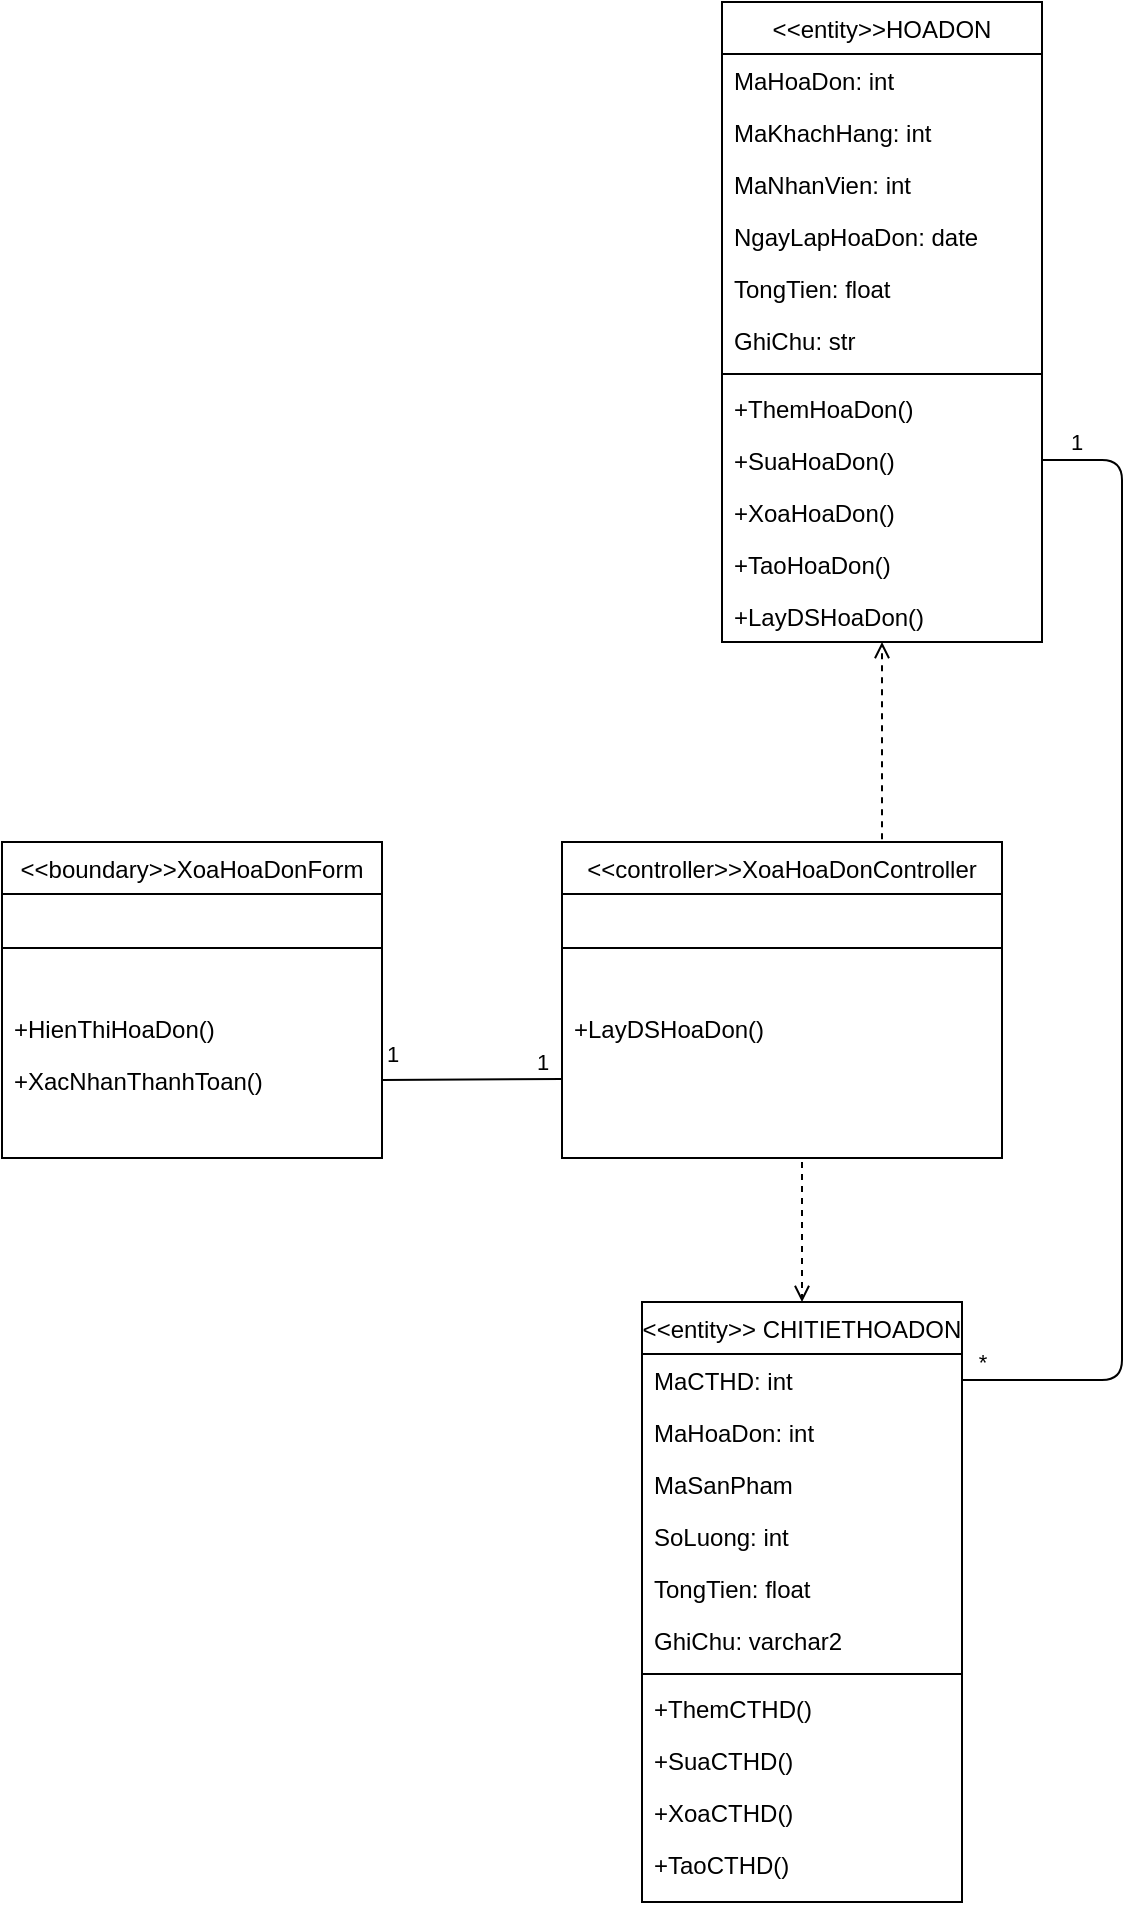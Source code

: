 <mxfile version="13.3.0" type="google"><diagram id="C5RBs43oDa-KdzZeNtuy" name="Page-1"><mxGraphModel dx="836" dy="283" grid="1" gridSize="10" guides="1" tooltips="1" connect="1" arrows="1" fold="1" page="1" pageScale="1" pageWidth="827" pageHeight="1169" math="0" shadow="0"><root><mxCell id="WIyWlLk6GJQsqaUBKTNV-0"/><mxCell id="WIyWlLk6GJQsqaUBKTNV-1" parent="WIyWlLk6GJQsqaUBKTNV-0"/><mxCell id="bPdco-1wh4u8thOcog6--1" value="" style="edgeStyle=elbowEdgeStyle;html=1;endArrow=open;elbow=vertical;endFill=1;dashed=1;entryX=0.5;entryY=1;entryDx=0;entryDy=0;exitX=0.75;exitY=0;exitDx=0;exitDy=0;" parent="WIyWlLk6GJQsqaUBKTNV-1" source="bPdco-1wh4u8thOcog6--45" target="bPdco-1wh4u8thOcog6--2" edge="1"><mxGeometry width="100" height="75" relative="1" as="geometry"><mxPoint x="474" y="436" as="sourcePoint"/><mxPoint x="434" y="430" as="targetPoint"/><Array as="points"><mxPoint x="474" y="470"/></Array></mxGeometry></mxCell><mxCell id="bPdco-1wh4u8thOcog6--2" value="&lt;&lt;entity&gt;&gt;HOADON" style="swimlane;fontStyle=0;align=center;verticalAlign=top;childLayout=stackLayout;horizontal=1;startSize=26;horizontalStack=0;resizeParent=1;resizeLast=0;collapsible=1;marginBottom=0;rounded=0;shadow=0;strokeWidth=1;" parent="WIyWlLk6GJQsqaUBKTNV-1" vertex="1"><mxGeometry x="394" y="40" width="160" height="320" as="geometry"><mxRectangle x="130" y="380" width="160" height="26" as="alternateBounds"/></mxGeometry></mxCell><mxCell id="bPdco-1wh4u8thOcog6--3" value="MaHoaDon: int" style="text;align=left;verticalAlign=top;spacingLeft=4;spacingRight=4;overflow=hidden;rotatable=0;points=[[0,0.5],[1,0.5]];portConstraint=eastwest;" parent="bPdco-1wh4u8thOcog6--2" vertex="1"><mxGeometry y="26" width="160" height="26" as="geometry"/></mxCell><mxCell id="bPdco-1wh4u8thOcog6--4" value="MaKhachHang: int" style="text;align=left;verticalAlign=top;spacingLeft=4;spacingRight=4;overflow=hidden;rotatable=0;points=[[0,0.5],[1,0.5]];portConstraint=eastwest;" parent="bPdco-1wh4u8thOcog6--2" vertex="1"><mxGeometry y="52" width="160" height="26" as="geometry"/></mxCell><mxCell id="bPdco-1wh4u8thOcog6--5" value="MaNhanVien: int" style="text;align=left;verticalAlign=top;spacingLeft=4;spacingRight=4;overflow=hidden;rotatable=0;points=[[0,0.5],[1,0.5]];portConstraint=eastwest;rounded=0;shadow=0;html=0;" parent="bPdco-1wh4u8thOcog6--2" vertex="1"><mxGeometry y="78" width="160" height="26" as="geometry"/></mxCell><mxCell id="bPdco-1wh4u8thOcog6--6" value="NgayLapHoaDon: date" style="text;align=left;verticalAlign=top;spacingLeft=4;spacingRight=4;overflow=hidden;rotatable=0;points=[[0,0.5],[1,0.5]];portConstraint=eastwest;" parent="bPdco-1wh4u8thOcog6--2" vertex="1"><mxGeometry y="104" width="160" height="26" as="geometry"/></mxCell><mxCell id="bPdco-1wh4u8thOcog6--7" value="TongTien: float" style="text;align=left;verticalAlign=top;spacingLeft=4;spacingRight=4;overflow=hidden;rotatable=0;points=[[0,0.5],[1,0.5]];portConstraint=eastwest;" parent="bPdco-1wh4u8thOcog6--2" vertex="1"><mxGeometry y="130" width="160" height="26" as="geometry"/></mxCell><mxCell id="bPdco-1wh4u8thOcog6--8" value="GhiChu: str" style="text;align=left;verticalAlign=top;spacingLeft=4;spacingRight=4;overflow=hidden;rotatable=0;points=[[0,0.5],[1,0.5]];portConstraint=eastwest;" parent="bPdco-1wh4u8thOcog6--2" vertex="1"><mxGeometry y="156" width="160" height="26" as="geometry"/></mxCell><mxCell id="bPdco-1wh4u8thOcog6--9" value="" style="line;html=1;strokeWidth=1;align=left;verticalAlign=middle;spacingTop=-1;spacingLeft=3;spacingRight=3;rotatable=0;labelPosition=right;points=[];portConstraint=eastwest;" parent="bPdco-1wh4u8thOcog6--2" vertex="1"><mxGeometry y="182" width="160" height="8" as="geometry"/></mxCell><mxCell id="bPdco-1wh4u8thOcog6--10" value="+ThemHoaDon()" style="text;align=left;verticalAlign=top;spacingLeft=4;spacingRight=4;overflow=hidden;rotatable=0;points=[[0,0.5],[1,0.5]];portConstraint=eastwest;fontStyle=0" parent="bPdco-1wh4u8thOcog6--2" vertex="1"><mxGeometry y="190" width="160" height="26" as="geometry"/></mxCell><mxCell id="bPdco-1wh4u8thOcog6--11" value="+SuaHoaDon()" style="text;align=left;verticalAlign=top;spacingLeft=4;spacingRight=4;overflow=hidden;rotatable=0;points=[[0,0.5],[1,0.5]];portConstraint=eastwest;" parent="bPdco-1wh4u8thOcog6--2" vertex="1"><mxGeometry y="216" width="160" height="26" as="geometry"/></mxCell><mxCell id="bPdco-1wh4u8thOcog6--12" value="+XoaHoaDon()" style="text;align=left;verticalAlign=top;spacingLeft=4;spacingRight=4;overflow=hidden;rotatable=0;points=[[0,0.5],[1,0.5]];portConstraint=eastwest;" parent="bPdco-1wh4u8thOcog6--2" vertex="1"><mxGeometry y="242" width="160" height="26" as="geometry"/></mxCell><mxCell id="bPdco-1wh4u8thOcog6--13" value="+TaoHoaDon()" style="text;align=left;verticalAlign=top;spacingLeft=4;spacingRight=4;overflow=hidden;rotatable=0;points=[[0,0.5],[1,0.5]];portConstraint=eastwest;" parent="bPdco-1wh4u8thOcog6--2" vertex="1"><mxGeometry y="268" width="160" height="26" as="geometry"/></mxCell><mxCell id="bPdco-1wh4u8thOcog6--81" value="+LayDSHoaDon()" style="text;align=left;verticalAlign=top;spacingLeft=4;spacingRight=4;overflow=hidden;rotatable=0;points=[[0,0.5],[1,0.5]];portConstraint=eastwest;" parent="bPdco-1wh4u8thOcog6--2" vertex="1"><mxGeometry y="294" width="160" height="26" as="geometry"/></mxCell><mxCell id="bPdco-1wh4u8thOcog6--45" value="&lt;&lt;controller&gt;&gt;XoaHoaDonController" style="swimlane;fontStyle=0;align=center;verticalAlign=top;childLayout=stackLayout;horizontal=1;startSize=26;horizontalStack=0;resizeParent=1;resizeLast=0;collapsible=1;marginBottom=0;rounded=0;shadow=0;strokeWidth=1;" parent="WIyWlLk6GJQsqaUBKTNV-1" vertex="1"><mxGeometry x="314" y="460" width="220" height="158" as="geometry"><mxRectangle x="340" y="380" width="170" height="26" as="alternateBounds"/></mxGeometry></mxCell><mxCell id="bPdco-1wh4u8thOcog6--46" value="" style="line;html=1;strokeWidth=1;align=left;verticalAlign=middle;spacingTop=-1;spacingLeft=3;spacingRight=3;rotatable=0;labelPosition=right;points=[];portConstraint=eastwest;" parent="bPdco-1wh4u8thOcog6--45" vertex="1"><mxGeometry y="26" width="220" height="54" as="geometry"/></mxCell><mxCell id="bPdco-1wh4u8thOcog6--82" value="+LayDSHoaDon()" style="text;align=left;verticalAlign=top;spacingLeft=4;spacingRight=4;overflow=hidden;rotatable=0;points=[[0,0.5],[1,0.5]];portConstraint=eastwest;" parent="bPdco-1wh4u8thOcog6--45" vertex="1"><mxGeometry y="80" width="220" height="26" as="geometry"/></mxCell><mxCell id="bPdco-1wh4u8thOcog6--50" value="&lt;&lt;boundary&gt;&gt;XoaHoaDonForm" style="swimlane;fontStyle=0;align=center;verticalAlign=top;childLayout=stackLayout;horizontal=1;startSize=26;horizontalStack=0;resizeParent=1;resizeLast=0;collapsible=1;marginBottom=0;rounded=0;shadow=0;strokeWidth=1;" parent="WIyWlLk6GJQsqaUBKTNV-1" vertex="1"><mxGeometry x="34" y="460" width="190" height="158" as="geometry"><mxRectangle x="550" y="140" width="160" height="26" as="alternateBounds"/></mxGeometry></mxCell><mxCell id="bPdco-1wh4u8thOcog6--51" value="" style="line;html=1;strokeWidth=1;align=left;verticalAlign=middle;spacingTop=-1;spacingLeft=3;spacingRight=3;rotatable=0;labelPosition=right;points=[];portConstraint=eastwest;" parent="bPdco-1wh4u8thOcog6--50" vertex="1"><mxGeometry y="26" width="190" height="54" as="geometry"/></mxCell><mxCell id="bPdco-1wh4u8thOcog6--52" value="+HienThiHoaDon()" style="text;align=left;verticalAlign=top;spacingLeft=4;spacingRight=4;overflow=hidden;rotatable=0;points=[[0,0.5],[1,0.5]];portConstraint=eastwest;" parent="bPdco-1wh4u8thOcog6--50" vertex="1"><mxGeometry y="80" width="190" height="26" as="geometry"/></mxCell><mxCell id="bPdco-1wh4u8thOcog6--54" value="+XacNhanThanhToan()" style="text;align=left;verticalAlign=top;spacingLeft=4;spacingRight=4;overflow=hidden;rotatable=0;points=[[0,0.5],[1,0.5]];portConstraint=eastwest;" parent="bPdco-1wh4u8thOcog6--50" vertex="1"><mxGeometry y="106" width="190" height="26" as="geometry"/></mxCell><mxCell id="bPdco-1wh4u8thOcog6--55" value="" style="edgeStyle=elbowEdgeStyle;html=1;endArrow=open;elbow=vertical;endFill=1;dashed=1;entryX=0.5;entryY=0;entryDx=0;entryDy=0;" parent="WIyWlLk6GJQsqaUBKTNV-1" target="bPdco-1wh4u8thOcog6--69" edge="1"><mxGeometry width="100" height="75" relative="1" as="geometry"><mxPoint x="434" y="620" as="sourcePoint"/><mxPoint x="474" y="560" as="targetPoint"/><Array as="points"><mxPoint x="434" y="620"/></Array></mxGeometry></mxCell><mxCell id="bPdco-1wh4u8thOcog6--56" value="" style="edgeStyle=elbowEdgeStyle;html=1;endArrow=none;elbow=vertical;exitX=1;exitY=0.5;exitDx=0;exitDy=0;" parent="WIyWlLk6GJQsqaUBKTNV-1" source="bPdco-1wh4u8thOcog6--70" target="bPdco-1wh4u8thOcog6--11" edge="1"><mxGeometry width="100" height="75" relative="1" as="geometry"><mxPoint x="534" y="715" as="sourcePoint"/><mxPoint x="584" y="280" as="targetPoint"/><Array as="points"><mxPoint x="594" y="500"/></Array></mxGeometry></mxCell><mxCell id="bPdco-1wh4u8thOcog6--57" value="*" style="edgeLabel;html=1;align=center;verticalAlign=middle;resizable=0;points=[];" parent="bPdco-1wh4u8thOcog6--56" vertex="1" connectable="0"><mxGeometry x="-0.893" y="-3" relative="1" as="geometry"><mxPoint x="-21" y="-12" as="offset"/></mxGeometry></mxCell><mxCell id="bPdco-1wh4u8thOcog6--58" value="1" style="edgeLabel;html=1;align=center;verticalAlign=middle;resizable=0;points=[];" parent="bPdco-1wh4u8thOcog6--56" vertex="1" connectable="0"><mxGeometry x="0.941" y="-1" relative="1" as="geometry"><mxPoint y="-8" as="offset"/></mxGeometry></mxCell><mxCell id="bPdco-1wh4u8thOcog6--59" value="" style="endArrow=none;html=1;entryX=0;entryY=0.75;entryDx=0;entryDy=0;exitX=1;exitY=0.5;exitDx=0;exitDy=0;" parent="WIyWlLk6GJQsqaUBKTNV-1" target="bPdco-1wh4u8thOcog6--45" edge="1"><mxGeometry width="50" height="50" relative="1" as="geometry"><mxPoint x="224" y="579" as="sourcePoint"/><mxPoint x="314" y="553" as="targetPoint"/></mxGeometry></mxCell><mxCell id="bPdco-1wh4u8thOcog6--60" value="1" style="edgeLabel;html=1;align=center;verticalAlign=middle;resizable=0;points=[];" parent="bPdco-1wh4u8thOcog6--59" vertex="1" connectable="0"><mxGeometry x="-0.509" y="-2" relative="1" as="geometry"><mxPoint x="-17" y="-15" as="offset"/></mxGeometry></mxCell><mxCell id="bPdco-1wh4u8thOcog6--61" value="1" style="edgeLabel;html=1;align=center;verticalAlign=middle;resizable=0;points=[];" parent="bPdco-1wh4u8thOcog6--59" vertex="1" connectable="0"><mxGeometry x="0.6" relative="1" as="geometry"><mxPoint x="8" y="-9" as="offset"/></mxGeometry></mxCell><mxCell id="bPdco-1wh4u8thOcog6--69" value="&lt;&lt;entity&gt;&gt; CHITIETHOADON" style="swimlane;fontStyle=0;align=center;verticalAlign=top;childLayout=stackLayout;horizontal=1;startSize=26;horizontalStack=0;resizeParent=1;resizeLast=0;collapsible=1;marginBottom=0;rounded=0;shadow=0;strokeWidth=1;" parent="WIyWlLk6GJQsqaUBKTNV-1" vertex="1"><mxGeometry x="354" y="690" width="160" height="300" as="geometry"><mxRectangle x="130" y="380" width="160" height="26" as="alternateBounds"/></mxGeometry></mxCell><mxCell id="bPdco-1wh4u8thOcog6--70" value="MaCTHD: int" style="text;align=left;verticalAlign=top;spacingLeft=4;spacingRight=4;overflow=hidden;rotatable=0;points=[[0,0.5],[1,0.5]];portConstraint=eastwest;" parent="bPdco-1wh4u8thOcog6--69" vertex="1"><mxGeometry y="26" width="160" height="26" as="geometry"/></mxCell><mxCell id="bPdco-1wh4u8thOcog6--71" value="MaHoaDon: int" style="text;align=left;verticalAlign=top;spacingLeft=4;spacingRight=4;overflow=hidden;rotatable=0;points=[[0,0.5],[1,0.5]];portConstraint=eastwest;rounded=0;shadow=0;html=0;" parent="bPdco-1wh4u8thOcog6--69" vertex="1"><mxGeometry y="52" width="160" height="26" as="geometry"/></mxCell><mxCell id="bPdco-1wh4u8thOcog6--72" value="MaSanPham" style="text;align=left;verticalAlign=top;spacingLeft=4;spacingRight=4;overflow=hidden;rotatable=0;points=[[0,0.5],[1,0.5]];portConstraint=eastwest;rounded=0;shadow=0;html=0;" parent="bPdco-1wh4u8thOcog6--69" vertex="1"><mxGeometry y="78" width="160" height="26" as="geometry"/></mxCell><mxCell id="bPdco-1wh4u8thOcog6--73" value="SoLuong: int" style="text;align=left;verticalAlign=top;spacingLeft=4;spacingRight=4;overflow=hidden;rotatable=0;points=[[0,0.5],[1,0.5]];portConstraint=eastwest;rounded=0;shadow=0;html=0;" parent="bPdco-1wh4u8thOcog6--69" vertex="1"><mxGeometry y="104" width="160" height="26" as="geometry"/></mxCell><mxCell id="bPdco-1wh4u8thOcog6--74" value="TongTien: float" style="text;align=left;verticalAlign=top;spacingLeft=4;spacingRight=4;overflow=hidden;rotatable=0;points=[[0,0.5],[1,0.5]];portConstraint=eastwest;rounded=0;shadow=0;html=0;" parent="bPdco-1wh4u8thOcog6--69" vertex="1"><mxGeometry y="130" width="160" height="26" as="geometry"/></mxCell><mxCell id="bPdco-1wh4u8thOcog6--75" value="GhiChu: varchar2" style="text;align=left;verticalAlign=top;spacingLeft=4;spacingRight=4;overflow=hidden;rotatable=0;points=[[0,0.5],[1,0.5]];portConstraint=eastwest;rounded=0;shadow=0;html=0;" parent="bPdco-1wh4u8thOcog6--69" vertex="1"><mxGeometry y="156" width="160" height="26" as="geometry"/></mxCell><mxCell id="bPdco-1wh4u8thOcog6--76" value="" style="line;html=1;strokeWidth=1;align=left;verticalAlign=middle;spacingTop=-1;spacingLeft=3;spacingRight=3;rotatable=0;labelPosition=right;points=[];portConstraint=eastwest;" parent="bPdco-1wh4u8thOcog6--69" vertex="1"><mxGeometry y="182" width="160" height="8" as="geometry"/></mxCell><mxCell id="bPdco-1wh4u8thOcog6--77" value="+ThemCTHD()" style="text;align=left;verticalAlign=top;spacingLeft=4;spacingRight=4;overflow=hidden;rotatable=0;points=[[0,0.5],[1,0.5]];portConstraint=eastwest;" parent="bPdco-1wh4u8thOcog6--69" vertex="1"><mxGeometry y="190" width="160" height="26" as="geometry"/></mxCell><mxCell id="bPdco-1wh4u8thOcog6--78" value="+SuaCTHD()" style="text;align=left;verticalAlign=top;spacingLeft=4;spacingRight=4;overflow=hidden;rotatable=0;points=[[0,0.5],[1,0.5]];portConstraint=eastwest;" parent="bPdco-1wh4u8thOcog6--69" vertex="1"><mxGeometry y="216" width="160" height="26" as="geometry"/></mxCell><mxCell id="bPdco-1wh4u8thOcog6--79" value="+XoaCTHD()" style="text;align=left;verticalAlign=top;spacingLeft=4;spacingRight=4;overflow=hidden;rotatable=0;points=[[0,0.5],[1,0.5]];portConstraint=eastwest;" parent="bPdco-1wh4u8thOcog6--69" vertex="1"><mxGeometry y="242" width="160" height="26" as="geometry"/></mxCell><mxCell id="bPdco-1wh4u8thOcog6--80" value="+TaoCTHD()" style="text;align=left;verticalAlign=top;spacingLeft=4;spacingRight=4;overflow=hidden;rotatable=0;points=[[0,0.5],[1,0.5]];portConstraint=eastwest;" parent="bPdco-1wh4u8thOcog6--69" vertex="1"><mxGeometry y="268" width="160" height="26" as="geometry"/></mxCell></root></mxGraphModel></diagram></mxfile>